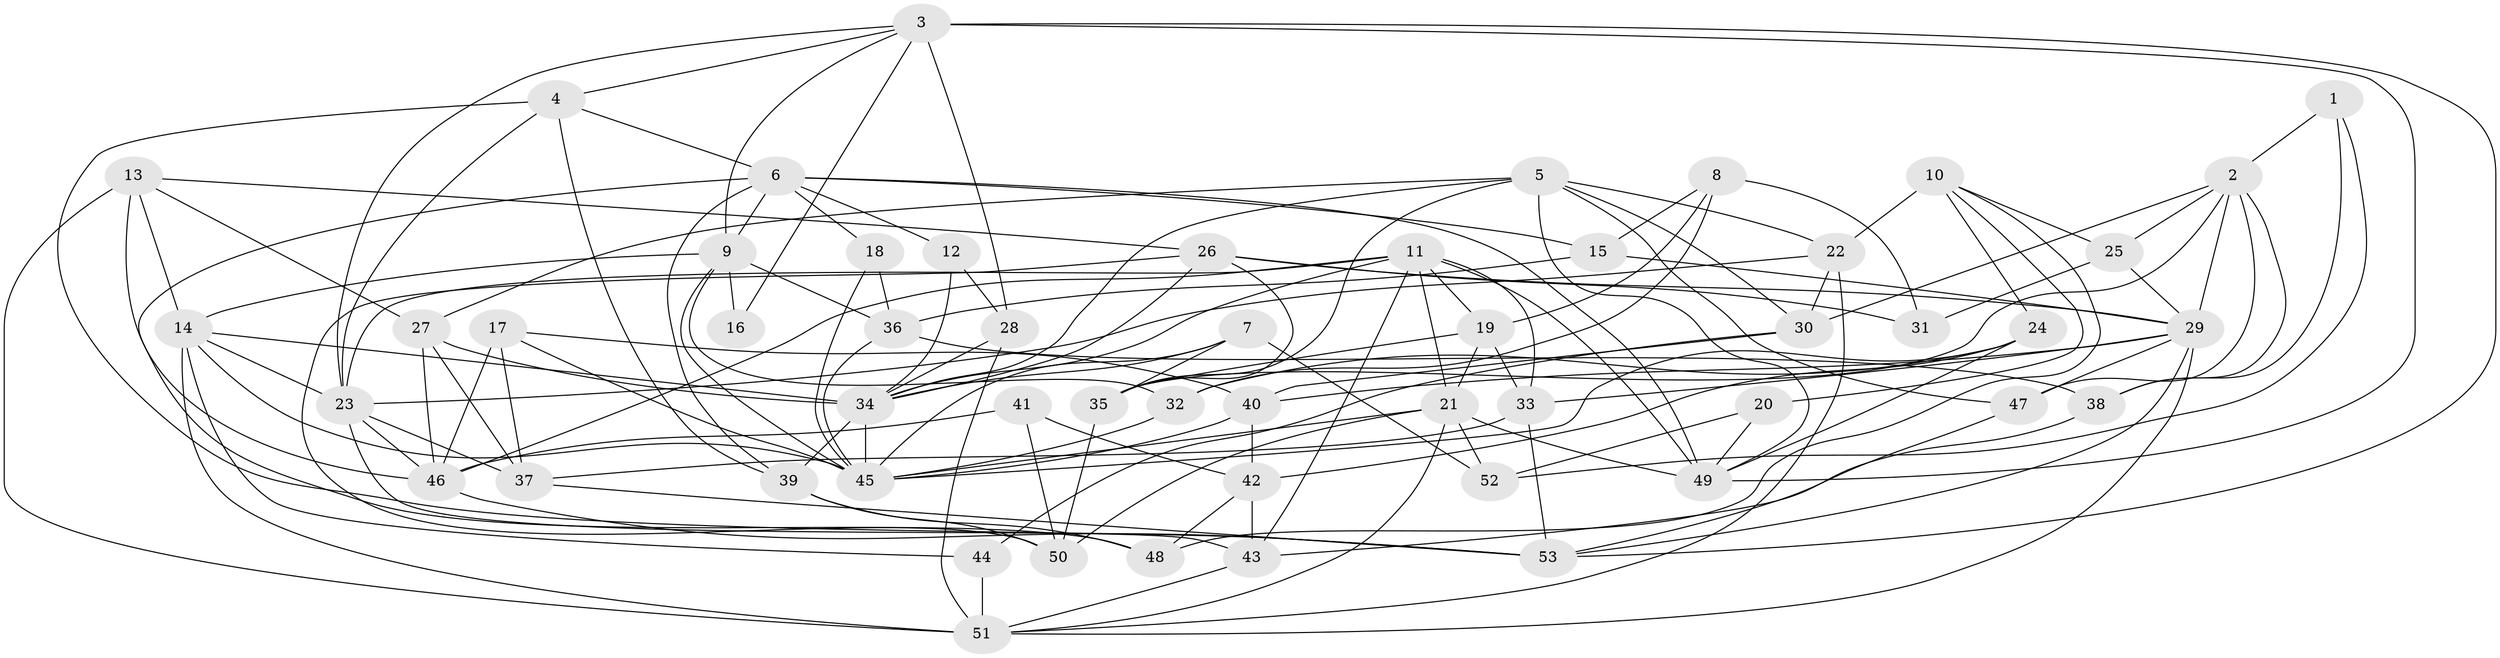 // original degree distribution, {5: 0.20952380952380953, 4: 0.29523809523809524, 2: 0.11428571428571428, 3: 0.2761904761904762, 6: 0.047619047619047616, 8: 0.009523809523809525, 7: 0.0380952380952381, 9: 0.009523809523809525}
// Generated by graph-tools (version 1.1) at 2025/02/03/09/25 03:02:12]
// undirected, 53 vertices, 142 edges
graph export_dot {
graph [start="1"]
  node [color=gray90,style=filled];
  1;
  2;
  3;
  4;
  5;
  6;
  7;
  8;
  9;
  10;
  11;
  12;
  13;
  14;
  15;
  16;
  17;
  18;
  19;
  20;
  21;
  22;
  23;
  24;
  25;
  26;
  27;
  28;
  29;
  30;
  31;
  32;
  33;
  34;
  35;
  36;
  37;
  38;
  39;
  40;
  41;
  42;
  43;
  44;
  45;
  46;
  47;
  48;
  49;
  50;
  51;
  52;
  53;
  1 -- 2 [weight=1.0];
  1 -- 38 [weight=1.0];
  1 -- 52 [weight=1.0];
  2 -- 25 [weight=1.0];
  2 -- 29 [weight=1.0];
  2 -- 30 [weight=1.0];
  2 -- 35 [weight=1.0];
  2 -- 38 [weight=2.0];
  2 -- 47 [weight=1.0];
  3 -- 4 [weight=1.0];
  3 -- 9 [weight=1.0];
  3 -- 16 [weight=1.0];
  3 -- 23 [weight=1.0];
  3 -- 28 [weight=1.0];
  3 -- 49 [weight=2.0];
  3 -- 53 [weight=1.0];
  4 -- 6 [weight=1.0];
  4 -- 23 [weight=1.0];
  4 -- 39 [weight=1.0];
  4 -- 53 [weight=1.0];
  5 -- 22 [weight=1.0];
  5 -- 27 [weight=1.0];
  5 -- 30 [weight=1.0];
  5 -- 34 [weight=1.0];
  5 -- 35 [weight=1.0];
  5 -- 47 [weight=1.0];
  5 -- 49 [weight=1.0];
  6 -- 9 [weight=1.0];
  6 -- 12 [weight=1.0];
  6 -- 15 [weight=2.0];
  6 -- 18 [weight=1.0];
  6 -- 39 [weight=1.0];
  6 -- 48 [weight=1.0];
  6 -- 49 [weight=1.0];
  7 -- 34 [weight=1.0];
  7 -- 35 [weight=1.0];
  7 -- 45 [weight=1.0];
  7 -- 52 [weight=1.0];
  8 -- 15 [weight=1.0];
  8 -- 19 [weight=1.0];
  8 -- 31 [weight=1.0];
  8 -- 32 [weight=1.0];
  9 -- 14 [weight=1.0];
  9 -- 16 [weight=2.0];
  9 -- 32 [weight=1.0];
  9 -- 36 [weight=1.0];
  9 -- 45 [weight=1.0];
  10 -- 20 [weight=1.0];
  10 -- 22 [weight=3.0];
  10 -- 24 [weight=1.0];
  10 -- 25 [weight=1.0];
  10 -- 48 [weight=1.0];
  11 -- 19 [weight=1.0];
  11 -- 21 [weight=1.0];
  11 -- 23 [weight=1.0];
  11 -- 33 [weight=1.0];
  11 -- 34 [weight=1.0];
  11 -- 43 [weight=1.0];
  11 -- 46 [weight=1.0];
  11 -- 49 [weight=1.0];
  12 -- 28 [weight=1.0];
  12 -- 34 [weight=1.0];
  13 -- 14 [weight=1.0];
  13 -- 26 [weight=1.0];
  13 -- 27 [weight=1.0];
  13 -- 46 [weight=1.0];
  13 -- 51 [weight=2.0];
  14 -- 23 [weight=1.0];
  14 -- 34 [weight=1.0];
  14 -- 44 [weight=1.0];
  14 -- 45 [weight=1.0];
  14 -- 51 [weight=1.0];
  15 -- 29 [weight=1.0];
  15 -- 36 [weight=1.0];
  17 -- 37 [weight=1.0];
  17 -- 40 [weight=1.0];
  17 -- 45 [weight=1.0];
  17 -- 46 [weight=1.0];
  18 -- 36 [weight=1.0];
  18 -- 45 [weight=1.0];
  19 -- 21 [weight=1.0];
  19 -- 33 [weight=1.0];
  19 -- 35 [weight=1.0];
  20 -- 49 [weight=1.0];
  20 -- 52 [weight=1.0];
  21 -- 45 [weight=1.0];
  21 -- 49 [weight=1.0];
  21 -- 50 [weight=1.0];
  21 -- 51 [weight=1.0];
  21 -- 52 [weight=1.0];
  22 -- 23 [weight=1.0];
  22 -- 30 [weight=1.0];
  22 -- 51 [weight=2.0];
  23 -- 37 [weight=1.0];
  23 -- 43 [weight=1.0];
  23 -- 46 [weight=2.0];
  24 -- 32 [weight=1.0];
  24 -- 42 [weight=1.0];
  24 -- 45 [weight=1.0];
  24 -- 49 [weight=1.0];
  25 -- 29 [weight=1.0];
  25 -- 31 [weight=1.0];
  26 -- 29 [weight=1.0];
  26 -- 31 [weight=1.0];
  26 -- 34 [weight=1.0];
  26 -- 35 [weight=1.0];
  26 -- 50 [weight=1.0];
  27 -- 34 [weight=1.0];
  27 -- 37 [weight=1.0];
  27 -- 46 [weight=1.0];
  28 -- 34 [weight=1.0];
  28 -- 51 [weight=2.0];
  29 -- 33 [weight=1.0];
  29 -- 40 [weight=1.0];
  29 -- 47 [weight=1.0];
  29 -- 51 [weight=1.0];
  29 -- 53 [weight=1.0];
  30 -- 40 [weight=2.0];
  30 -- 44 [weight=1.0];
  32 -- 45 [weight=1.0];
  33 -- 37 [weight=1.0];
  33 -- 53 [weight=1.0];
  34 -- 39 [weight=2.0];
  34 -- 45 [weight=1.0];
  35 -- 50 [weight=1.0];
  36 -- 38 [weight=1.0];
  36 -- 45 [weight=1.0];
  37 -- 53 [weight=1.0];
  38 -- 43 [weight=1.0];
  39 -- 48 [weight=1.0];
  39 -- 50 [weight=1.0];
  40 -- 42 [weight=1.0];
  40 -- 45 [weight=1.0];
  41 -- 42 [weight=1.0];
  41 -- 46 [weight=1.0];
  41 -- 50 [weight=1.0];
  42 -- 43 [weight=1.0];
  42 -- 48 [weight=1.0];
  43 -- 51 [weight=1.0];
  44 -- 51 [weight=2.0];
  46 -- 53 [weight=1.0];
  47 -- 53 [weight=1.0];
}
